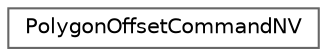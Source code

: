 digraph "Graphical Class Hierarchy"
{
 // LATEX_PDF_SIZE
  bgcolor="transparent";
  edge [fontname=Helvetica,fontsize=10,labelfontname=Helvetica,labelfontsize=10];
  node [fontname=Helvetica,fontsize=10,shape=box,height=0.2,width=0.4];
  rankdir="LR";
  Node0 [id="Node000000",label="PolygonOffsetCommandNV",height=0.2,width=0.4,color="grey40", fillcolor="white", style="filled",URL="$struct_polygon_offset_command_n_v.html",tooltip=" "];
}

